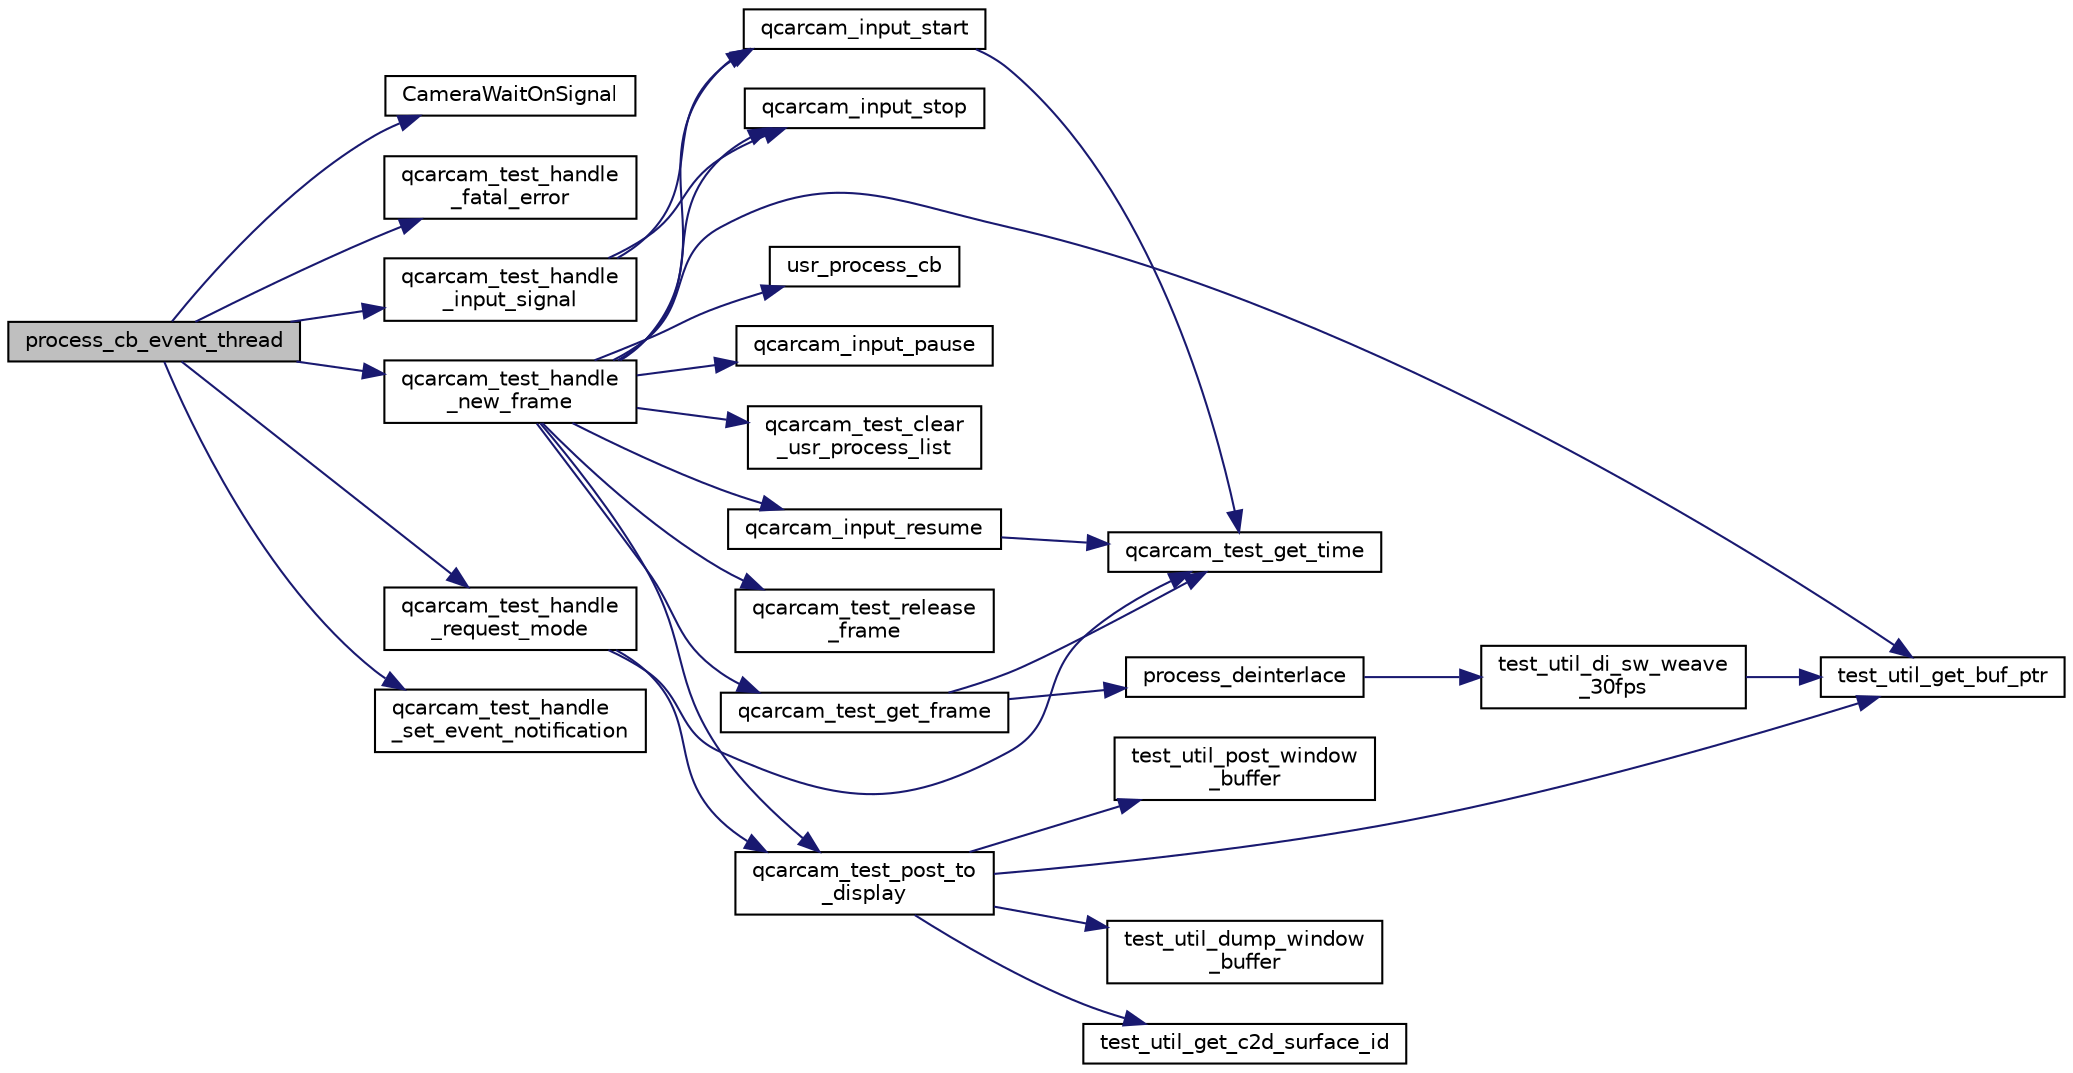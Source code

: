 digraph "process_cb_event_thread"
{
 // LATEX_PDF_SIZE
  edge [fontname="Helvetica",fontsize="10",labelfontname="Helvetica",labelfontsize="10"];
  node [fontname="Helvetica",fontsize="10",shape=record];
  rankdir="LR";
  Node1 [label="process_cb_event_thread",height=0.2,width=0.4,color="black", fillcolor="grey75", style="filled", fontcolor="black",tooltip=" "];
  Node1 -> Node2 [color="midnightblue",fontsize="10",style="solid"];
  Node2 [label="CameraWaitOnSignal",height=0.2,width=0.4,color="black", fillcolor="white", style="filled",URL="$qcarcam__test_8cpp.html#a90833f8401e247723dce782993eff77c",tooltip=" "];
  Node1 -> Node3 [color="midnightblue",fontsize="10",style="solid"];
  Node3 [label="qcarcam_test_handle\l_fatal_error",height=0.2,width=0.4,color="black", fillcolor="white", style="filled",URL="$qcarcam__test_8cpp.html#afdc059f31060d1820bffe0730bf894c1",tooltip=" "];
  Node1 -> Node4 [color="midnightblue",fontsize="10",style="solid"];
  Node4 [label="qcarcam_test_handle\l_input_signal",height=0.2,width=0.4,color="black", fillcolor="white", style="filled",URL="$qcarcam__test_8cpp.html#afc2e9d2da048888b27810a3d254be1f0",tooltip=" "];
  Node4 -> Node5 [color="midnightblue",fontsize="10",style="solid"];
  Node5 [label="qcarcam_input_start",height=0.2,width=0.4,color="black", fillcolor="white", style="filled",URL="$qcarcam__test_8cpp.html#a618ce40fb6f604b475d7bfc027f76db1",tooltip=" "];
  Node5 -> Node6 [color="midnightblue",fontsize="10",style="solid"];
  Node6 [label="qcarcam_test_get_time",height=0.2,width=0.4,color="black", fillcolor="white", style="filled",URL="$qcarcam__test_8cpp.html#a8797fba9a1603854ac68a21d6824169a",tooltip=" "];
  Node4 -> Node7 [color="midnightblue",fontsize="10",style="solid"];
  Node7 [label="qcarcam_input_stop",height=0.2,width=0.4,color="black", fillcolor="white", style="filled",URL="$qcarcam__test_8cpp.html#afbd790e052c2ac6e127950ace2074189",tooltip=" "];
  Node1 -> Node8 [color="midnightblue",fontsize="10",style="solid"];
  Node8 [label="qcarcam_test_handle\l_new_frame",height=0.2,width=0.4,color="black", fillcolor="white", style="filled",URL="$qcarcam__test_8cpp.html#a3187907bbf2e1fdfb4ed20fef050ae62",tooltip=" "];
  Node8 -> Node9 [color="midnightblue",fontsize="10",style="solid"];
  Node9 [label="qcarcam_input_pause",height=0.2,width=0.4,color="black", fillcolor="white", style="filled",URL="$qcarcam__test_8cpp.html#a6f81953cb32cca41fd71de50ba8bcb69",tooltip=" "];
  Node8 -> Node10 [color="midnightblue",fontsize="10",style="solid"];
  Node10 [label="qcarcam_input_resume",height=0.2,width=0.4,color="black", fillcolor="white", style="filled",URL="$qcarcam__test_8cpp.html#a771495f4ddec4db0f276b9f766b70802",tooltip=" "];
  Node10 -> Node6 [color="midnightblue",fontsize="10",style="solid"];
  Node8 -> Node5 [color="midnightblue",fontsize="10",style="solid"];
  Node8 -> Node7 [color="midnightblue",fontsize="10",style="solid"];
  Node8 -> Node11 [color="midnightblue",fontsize="10",style="solid"];
  Node11 [label="qcarcam_test_clear\l_usr_process_list",height=0.2,width=0.4,color="black", fillcolor="white", style="filled",URL="$qcarcam__test_8cpp.html#ab47dc326c1c6d25deeb6788e5e3ade4d",tooltip=" "];
  Node8 -> Node12 [color="midnightblue",fontsize="10",style="solid"];
  Node12 [label="qcarcam_test_get_frame",height=0.2,width=0.4,color="black", fillcolor="white", style="filled",URL="$qcarcam__test_8cpp.html#ad4c6fef83b86686ff8ec30cde7021e19",tooltip=" "];
  Node12 -> Node13 [color="midnightblue",fontsize="10",style="solid"];
  Node13 [label="process_deinterlace",height=0.2,width=0.4,color="black", fillcolor="white", style="filled",URL="$qcarcam__test_8cpp.html#aebac84547abfbc3849f28b7c18b961ce",tooltip=" "];
  Node13 -> Node14 [color="midnightblue",fontsize="10",style="solid"];
  Node14 [label="test_util_di_sw_weave\l_30fps",height=0.2,width=0.4,color="black", fillcolor="white", style="filled",URL="$test__util_8h.html#a4606454b55c3db0b58b808055b0104a2",tooltip="Deinterlace 2 fields from souce buf into dest new frame with software weave 30fps method."];
  Node14 -> Node15 [color="midnightblue",fontsize="10",style="solid"];
  Node15 [label="test_util_get_buf_ptr",height=0.2,width=0.4,color="black", fillcolor="white", style="filled",URL="$test__util_8h.html#a3585dc4f7b2fb7b4172374ffca12f069",tooltip="Get buffer virtual address."];
  Node12 -> Node6 [color="midnightblue",fontsize="10",style="solid"];
  Node8 -> Node16 [color="midnightblue",fontsize="10",style="solid"];
  Node16 [label="qcarcam_test_post_to\l_display",height=0.2,width=0.4,color="black", fillcolor="white", style="filled",URL="$qcarcam__test_8cpp.html#ae9cb7ae13873e13dd37cb09413a40055",tooltip=" "];
  Node16 -> Node17 [color="midnightblue",fontsize="10",style="solid"];
  Node17 [label="test_util_dump_window\l_buffer",height=0.2,width=0.4,color="black", fillcolor="white", style="filled",URL="$test__util_8h.html#adcaaa3e1cf469ccc80284c0b7cc88372",tooltip="Dump frame to a file."];
  Node16 -> Node15 [color="midnightblue",fontsize="10",style="solid"];
  Node16 -> Node18 [color="midnightblue",fontsize="10",style="solid"];
  Node18 [label="test_util_get_c2d_surface_id",height=0.2,width=0.4,color="black", fillcolor="white", style="filled",URL="$test__util_8h.html#aca4be8cc7d52626c42f7941627bfcfc4",tooltip="Get the ID from a C2D surface."];
  Node16 -> Node19 [color="midnightblue",fontsize="10",style="solid"];
  Node19 [label="test_util_post_window\l_buffer",height=0.2,width=0.4,color="black", fillcolor="white", style="filled",URL="$test__util_8h.html#a191c23327dba8ce55420c876825137a6",tooltip="Send frame to display."];
  Node8 -> Node20 [color="midnightblue",fontsize="10",style="solid"];
  Node20 [label="qcarcam_test_release\l_frame",height=0.2,width=0.4,color="black", fillcolor="white", style="filled",URL="$qcarcam__test_8cpp.html#a4c1c416b8d9929202c954dd3a3f3840b",tooltip=" "];
  Node8 -> Node15 [color="midnightblue",fontsize="10",style="solid"];
  Node8 -> Node21 [color="midnightblue",fontsize="10",style="solid"];
  Node21 [label="usr_process_cb",height=0.2,width=0.4,color="black", fillcolor="white", style="filled",URL="$qcarcam__test_8cpp.html#a0d615f6b689d3a6ee6057358a5196f83",tooltip=" "];
  Node1 -> Node22 [color="midnightblue",fontsize="10",style="solid"];
  Node22 [label="qcarcam_test_handle\l_request_mode",height=0.2,width=0.4,color="black", fillcolor="white", style="filled",URL="$qcarcam__test_8cpp.html#a158beefbbceed71c82776623456f4bc9",tooltip=" "];
  Node22 -> Node6 [color="midnightblue",fontsize="10",style="solid"];
  Node22 -> Node16 [color="midnightblue",fontsize="10",style="solid"];
  Node1 -> Node23 [color="midnightblue",fontsize="10",style="solid"];
  Node23 [label="qcarcam_test_handle\l_set_event_notification",height=0.2,width=0.4,color="black", fillcolor="white", style="filled",URL="$qcarcam__test_8cpp.html#a7388c79be5f73ff9803628684d3e82fb",tooltip=" "];
}
